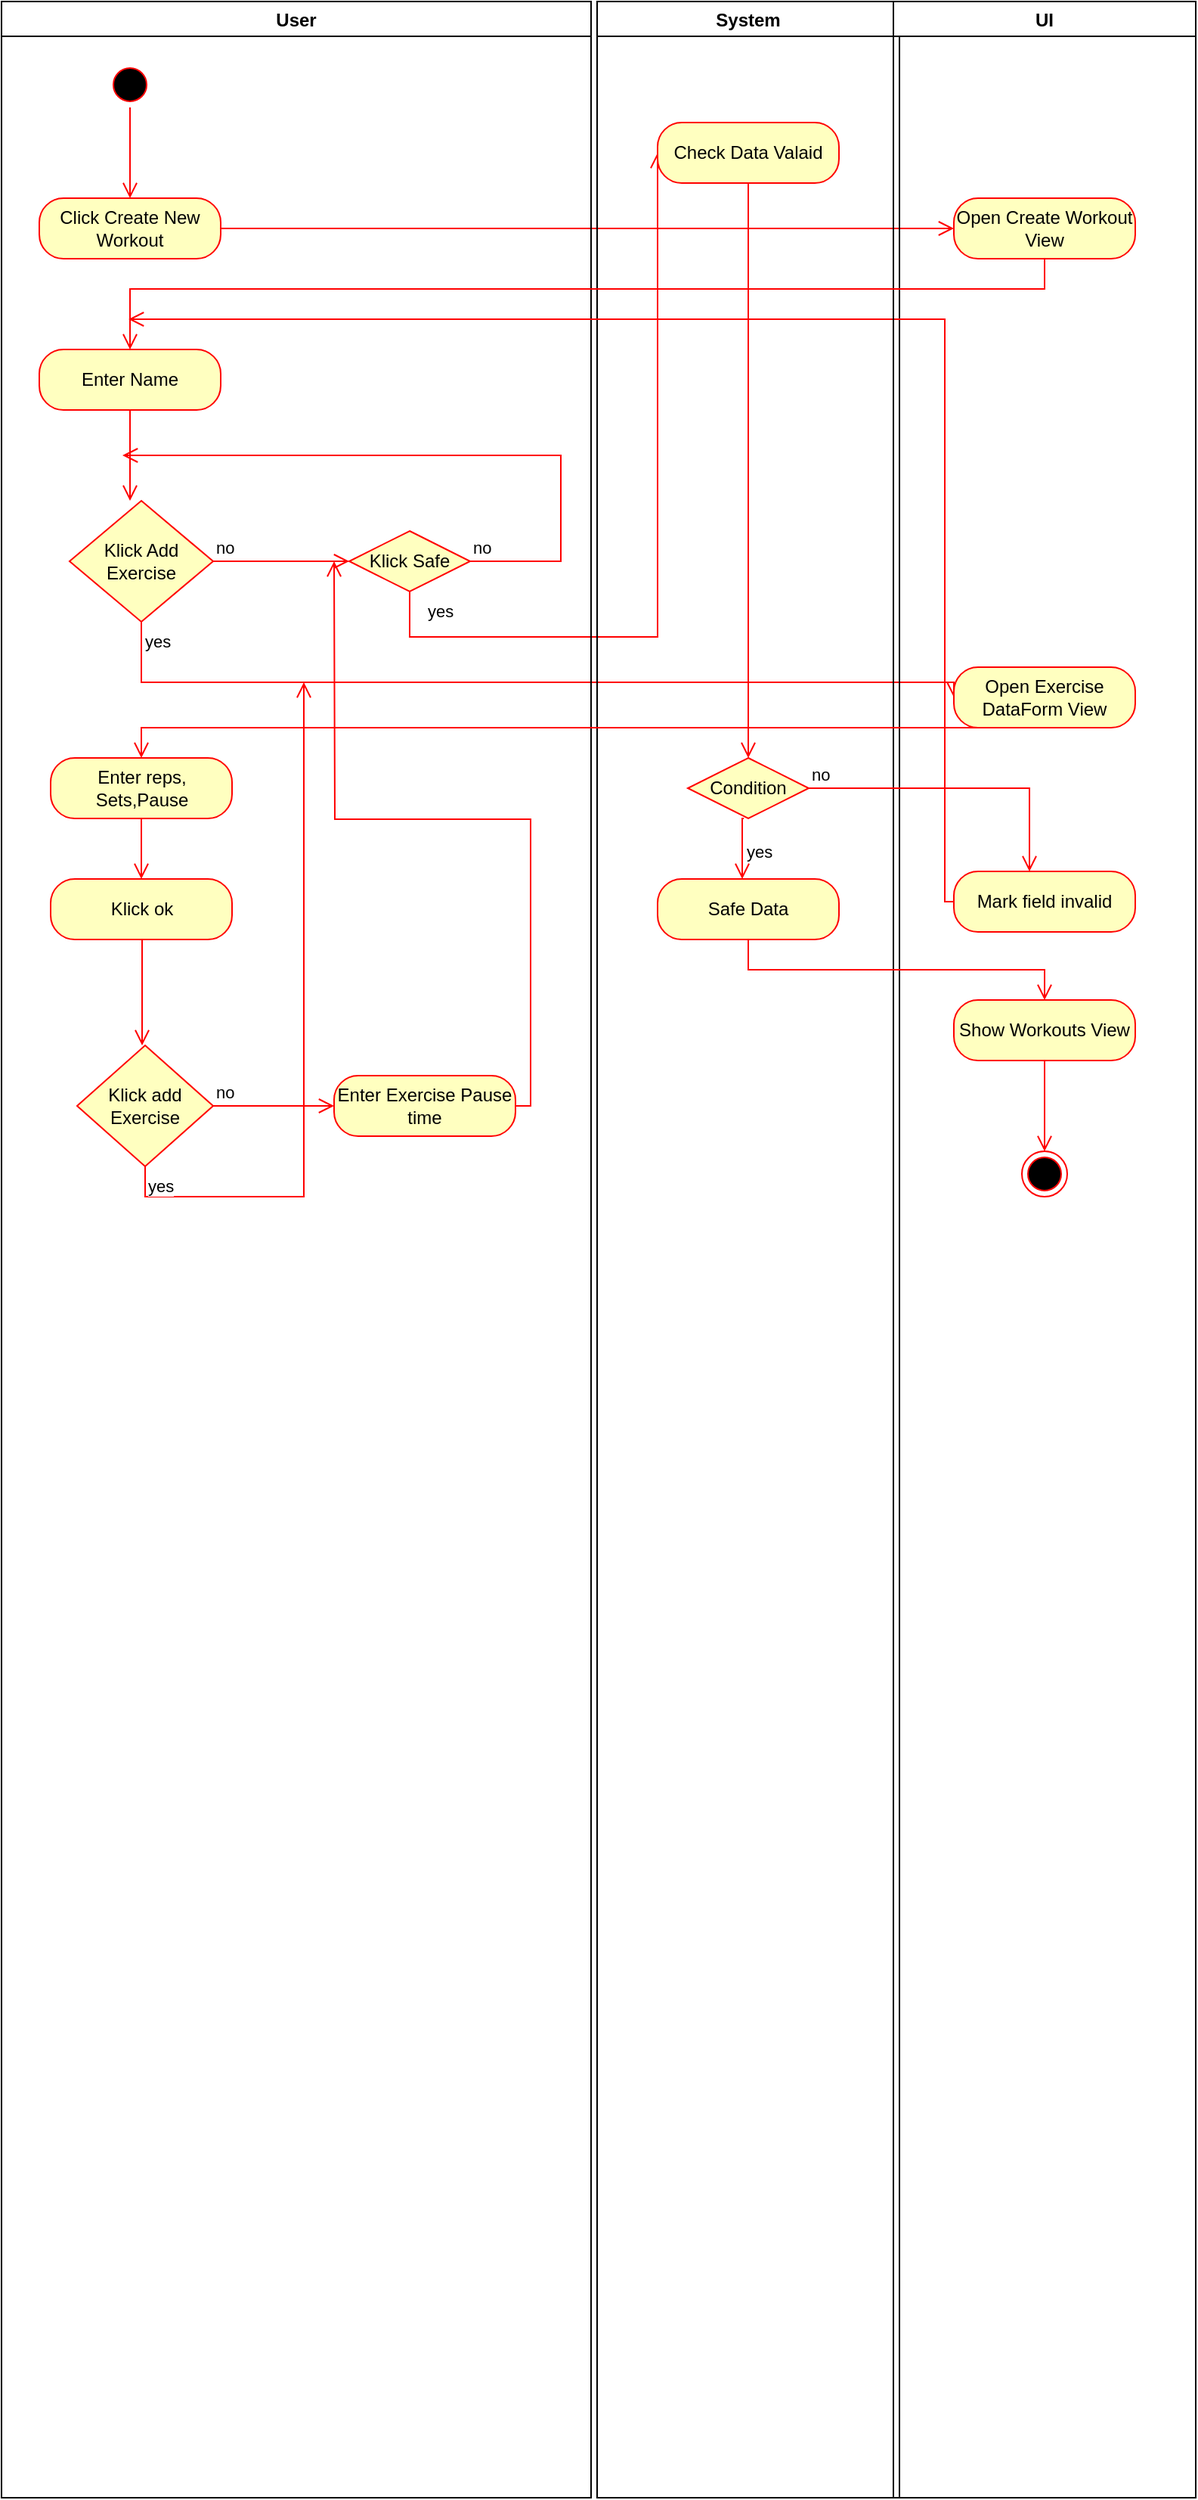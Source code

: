 <mxfile version="20.5.1" type="github">
  <diagram id="IYwwzzoT3rAhXUnu4lPh" name="Seite-1">
    <mxGraphModel dx="1381" dy="756" grid="1" gridSize="10" guides="1" tooltips="1" connect="1" arrows="1" fold="1" page="1" pageScale="1" pageWidth="827" pageHeight="1169" math="0" shadow="0">
      <root>
        <mxCell id="0" />
        <mxCell id="1" parent="0" />
        <mxCell id="j30rHgIVBgkxMI24BHkt-8" value="" style="ellipse;html=1;shape=startState;fillColor=#000000;strokeColor=#ff0000;" parent="1" vertex="1">
          <mxGeometry x="90" y="50" width="30" height="30" as="geometry" />
        </mxCell>
        <mxCell id="j30rHgIVBgkxMI24BHkt-9" value="" style="edgeStyle=orthogonalEdgeStyle;html=1;verticalAlign=bottom;endArrow=open;endSize=8;strokeColor=#ff0000;rounded=0;" parent="1" source="j30rHgIVBgkxMI24BHkt-8" edge="1">
          <mxGeometry relative="1" as="geometry">
            <mxPoint x="105" y="140" as="targetPoint" />
          </mxGeometry>
        </mxCell>
        <mxCell id="j30rHgIVBgkxMI24BHkt-10" value="Click Create New Workout" style="rounded=1;whiteSpace=wrap;html=1;arcSize=40;fontColor=#000000;fillColor=#ffffc0;strokeColor=#ff0000;" parent="1" vertex="1">
          <mxGeometry x="45" y="140" width="120" height="40" as="geometry" />
        </mxCell>
        <mxCell id="j30rHgIVBgkxMI24BHkt-11" value="" style="edgeStyle=orthogonalEdgeStyle;html=1;verticalAlign=bottom;endArrow=open;endSize=8;strokeColor=#ff0000;rounded=0;entryX=0;entryY=0.5;entryDx=0;entryDy=0;" parent="1" source="j30rHgIVBgkxMI24BHkt-10" target="j30rHgIVBgkxMI24BHkt-29" edge="1">
          <mxGeometry relative="1" as="geometry">
            <mxPoint x="105" y="240" as="targetPoint" />
          </mxGeometry>
        </mxCell>
        <mxCell id="j30rHgIVBgkxMI24BHkt-12" value="Enter Name" style="rounded=1;whiteSpace=wrap;html=1;arcSize=40;fontColor=#000000;fillColor=#ffffc0;strokeColor=#ff0000;" parent="1" vertex="1">
          <mxGeometry x="45" y="240" width="120" height="40" as="geometry" />
        </mxCell>
        <mxCell id="j30rHgIVBgkxMI24BHkt-13" value="" style="edgeStyle=orthogonalEdgeStyle;html=1;verticalAlign=bottom;endArrow=open;endSize=8;strokeColor=#ff0000;rounded=0;" parent="1" source="j30rHgIVBgkxMI24BHkt-12" edge="1">
          <mxGeometry relative="1" as="geometry">
            <mxPoint x="105" y="340" as="targetPoint" />
          </mxGeometry>
        </mxCell>
        <mxCell id="j30rHgIVBgkxMI24BHkt-14" value="Klick Add Exercise" style="rhombus;whiteSpace=wrap;html=1;fillColor=#ffffc0;strokeColor=#ff0000;" parent="1" vertex="1">
          <mxGeometry x="65" y="340" width="95" height="80" as="geometry" />
        </mxCell>
        <mxCell id="j30rHgIVBgkxMI24BHkt-15" value="no" style="edgeStyle=orthogonalEdgeStyle;html=1;align=left;verticalAlign=bottom;endArrow=open;endSize=8;strokeColor=#ff0000;rounded=0;entryX=0;entryY=0.5;entryDx=0;entryDy=0;" parent="1" source="j30rHgIVBgkxMI24BHkt-14" target="j30rHgIVBgkxMI24BHkt-17" edge="1">
          <mxGeometry x="-1" relative="1" as="geometry">
            <mxPoint x="250" y="360" as="targetPoint" />
          </mxGeometry>
        </mxCell>
        <mxCell id="j30rHgIVBgkxMI24BHkt-16" value="yes" style="edgeStyle=orthogonalEdgeStyle;html=1;align=left;verticalAlign=top;endArrow=open;endSize=8;strokeColor=#ff0000;rounded=0;entryX=0;entryY=0.5;entryDx=0;entryDy=0;" parent="1" source="j30rHgIVBgkxMI24BHkt-14" target="j30rHgIVBgkxMI24BHkt-39" edge="1">
          <mxGeometry x="-1" relative="1" as="geometry">
            <mxPoint x="113" y="490" as="targetPoint" />
            <Array as="points">
              <mxPoint x="113" y="460" />
            </Array>
          </mxGeometry>
        </mxCell>
        <mxCell id="j30rHgIVBgkxMI24BHkt-17" value="Klick Safe" style="rhombus;whiteSpace=wrap;html=1;fillColor=#ffffc0;strokeColor=#ff0000;" parent="1" vertex="1">
          <mxGeometry x="250" y="360" width="80" height="40" as="geometry" />
        </mxCell>
        <mxCell id="j30rHgIVBgkxMI24BHkt-18" value="no" style="edgeStyle=orthogonalEdgeStyle;html=1;align=left;verticalAlign=bottom;endArrow=open;endSize=8;strokeColor=#ff0000;rounded=0;" parent="1" source="j30rHgIVBgkxMI24BHkt-17" edge="1">
          <mxGeometry x="-1" relative="1" as="geometry">
            <mxPoint x="100" y="310" as="targetPoint" />
            <Array as="points">
              <mxPoint x="390" y="380" />
            </Array>
          </mxGeometry>
        </mxCell>
        <mxCell id="j30rHgIVBgkxMI24BHkt-19" value="yes" style="edgeStyle=orthogonalEdgeStyle;html=1;align=left;verticalAlign=top;endArrow=open;endSize=8;strokeColor=#ff0000;rounded=0;entryX=0;entryY=0.5;entryDx=0;entryDy=0;" parent="1" source="j30rHgIVBgkxMI24BHkt-17" target="j30rHgIVBgkxMI24BHkt-31" edge="1">
          <mxGeometry x="-1" y="10" relative="1" as="geometry">
            <mxPoint x="290" y="440" as="targetPoint" />
            <Array as="points">
              <mxPoint x="290" y="430" />
            </Array>
            <mxPoint as="offset" />
          </mxGeometry>
        </mxCell>
        <mxCell id="j30rHgIVBgkxMI24BHkt-22" value="" style="edgeStyle=orthogonalEdgeStyle;html=1;verticalAlign=bottom;endArrow=open;endSize=8;strokeColor=#ff0000;rounded=0;" parent="1" source="j30rHgIVBgkxMI24BHkt-21" edge="1">
          <mxGeometry relative="1" as="geometry">
            <mxPoint x="112.5" y="590" as="targetPoint" />
          </mxGeometry>
        </mxCell>
        <mxCell id="j30rHgIVBgkxMI24BHkt-26" value="User" style="swimlane;" parent="1" vertex="1">
          <mxGeometry x="20" y="10" width="390" height="1650" as="geometry" />
        </mxCell>
        <mxCell id="j30rHgIVBgkxMI24BHkt-21" value="Enter reps, Sets,Pause" style="rounded=1;whiteSpace=wrap;html=1;arcSize=40;fontColor=#000000;fillColor=#ffffc0;strokeColor=#ff0000;" parent="j30rHgIVBgkxMI24BHkt-26" vertex="1">
          <mxGeometry x="32.5" y="500" width="120" height="40" as="geometry" />
        </mxCell>
        <mxCell id="j30rHgIVBgkxMI24BHkt-49" value="Klick ok" style="rounded=1;whiteSpace=wrap;html=1;arcSize=40;fontColor=#000000;fillColor=#ffffc0;strokeColor=#ff0000;" parent="j30rHgIVBgkxMI24BHkt-26" vertex="1">
          <mxGeometry x="32.5" y="580" width="120" height="40" as="geometry" />
        </mxCell>
        <mxCell id="j30rHgIVBgkxMI24BHkt-50" value="" style="edgeStyle=orthogonalEdgeStyle;html=1;verticalAlign=bottom;endArrow=open;endSize=8;strokeColor=#ff0000;rounded=0;" parent="j30rHgIVBgkxMI24BHkt-26" source="j30rHgIVBgkxMI24BHkt-49" edge="1">
          <mxGeometry relative="1" as="geometry">
            <mxPoint x="93" y="690" as="targetPoint" />
            <Array as="points">
              <mxPoint x="93" y="680" />
            </Array>
          </mxGeometry>
        </mxCell>
        <mxCell id="j30rHgIVBgkxMI24BHkt-51" value="Klick add Exercise" style="rhombus;whiteSpace=wrap;html=1;fillColor=#ffffc0;strokeColor=#ff0000;" parent="j30rHgIVBgkxMI24BHkt-26" vertex="1">
          <mxGeometry x="50" y="690" width="90" height="80" as="geometry" />
        </mxCell>
        <mxCell id="j30rHgIVBgkxMI24BHkt-53" value="yes" style="edgeStyle=orthogonalEdgeStyle;html=1;align=left;verticalAlign=top;endArrow=open;endSize=8;strokeColor=#ff0000;rounded=0;" parent="j30rHgIVBgkxMI24BHkt-26" source="j30rHgIVBgkxMI24BHkt-51" edge="1">
          <mxGeometry x="-1" relative="1" as="geometry">
            <mxPoint x="200" y="450" as="targetPoint" />
            <Array as="points">
              <mxPoint x="95" y="790" />
              <mxPoint x="200" y="790" />
            </Array>
          </mxGeometry>
        </mxCell>
        <mxCell id="j30rHgIVBgkxMI24BHkt-54" value="Enter Exercise Pause time" style="rounded=1;whiteSpace=wrap;html=1;arcSize=40;fontColor=#000000;fillColor=#ffffc0;strokeColor=#ff0000;" parent="j30rHgIVBgkxMI24BHkt-26" vertex="1">
          <mxGeometry x="220" y="710" width="120" height="40" as="geometry" />
        </mxCell>
        <mxCell id="j30rHgIVBgkxMI24BHkt-52" value="no" style="edgeStyle=orthogonalEdgeStyle;html=1;align=left;verticalAlign=bottom;endArrow=open;endSize=8;strokeColor=#ff0000;rounded=0;" parent="j30rHgIVBgkxMI24BHkt-26" source="j30rHgIVBgkxMI24BHkt-51" target="j30rHgIVBgkxMI24BHkt-54" edge="1">
          <mxGeometry x="-1" relative="1" as="geometry">
            <mxPoint x="220" y="730" as="targetPoint" />
          </mxGeometry>
        </mxCell>
        <mxCell id="j30rHgIVBgkxMI24BHkt-27" value="System" style="swimlane;" parent="1" vertex="1">
          <mxGeometry x="414" y="10" width="200" height="1650" as="geometry" />
        </mxCell>
        <mxCell id="j30rHgIVBgkxMI24BHkt-31" value="Check Data Valaid" style="rounded=1;whiteSpace=wrap;html=1;arcSize=40;fontColor=#000000;fillColor=#ffffc0;strokeColor=#ff0000;" parent="j30rHgIVBgkxMI24BHkt-27" vertex="1">
          <mxGeometry x="40" y="80" width="120" height="40" as="geometry" />
        </mxCell>
        <mxCell id="j30rHgIVBgkxMI24BHkt-32" value="" style="edgeStyle=orthogonalEdgeStyle;html=1;verticalAlign=bottom;endArrow=open;endSize=8;strokeColor=#ff0000;rounded=0;" parent="j30rHgIVBgkxMI24BHkt-27" source="j30rHgIVBgkxMI24BHkt-31" edge="1">
          <mxGeometry relative="1" as="geometry">
            <mxPoint x="100" y="500" as="targetPoint" />
          </mxGeometry>
        </mxCell>
        <mxCell id="j30rHgIVBgkxMI24BHkt-33" value="Condition" style="rhombus;whiteSpace=wrap;html=1;fillColor=#ffffc0;strokeColor=#ff0000;" parent="j30rHgIVBgkxMI24BHkt-27" vertex="1">
          <mxGeometry x="60" y="500" width="80" height="40" as="geometry" />
        </mxCell>
        <mxCell id="j30rHgIVBgkxMI24BHkt-38" value="" style="edgeStyle=orthogonalEdgeStyle;html=1;verticalAlign=bottom;endArrow=open;endSize=8;strokeColor=#ff0000;rounded=0;exitX=0;exitY=0.5;exitDx=0;exitDy=0;" parent="j30rHgIVBgkxMI24BHkt-27" source="j30rHgIVBgkxMI24BHkt-36" edge="1">
          <mxGeometry relative="1" as="geometry">
            <mxPoint x="-310" y="210" as="targetPoint" />
            <mxPoint x="130" y="280" as="sourcePoint" />
            <Array as="points">
              <mxPoint x="230" y="210" />
            </Array>
          </mxGeometry>
        </mxCell>
        <mxCell id="j30rHgIVBgkxMI24BHkt-41" value="Safe Data" style="rounded=1;whiteSpace=wrap;html=1;arcSize=40;fontColor=#000000;fillColor=#ffffc0;strokeColor=#ff0000;" parent="j30rHgIVBgkxMI24BHkt-27" vertex="1">
          <mxGeometry x="40" y="580" width="120" height="40" as="geometry" />
        </mxCell>
        <mxCell id="j30rHgIVBgkxMI24BHkt-56" value="" style="edgeStyle=orthogonalEdgeStyle;html=1;verticalAlign=bottom;endArrow=open;endSize=8;strokeColor=#ff0000;rounded=0;exitX=1;exitY=0.5;exitDx=0;exitDy=0;" parent="j30rHgIVBgkxMI24BHkt-27" source="j30rHgIVBgkxMI24BHkt-54" edge="1">
          <mxGeometry relative="1" as="geometry">
            <mxPoint x="-174" y="370" as="targetPoint" />
            <mxPoint x="100" y="770" as="sourcePoint" />
          </mxGeometry>
        </mxCell>
        <mxCell id="j30rHgIVBgkxMI24BHkt-28" value="UI" style="swimlane;" parent="1" vertex="1">
          <mxGeometry x="610" y="10" width="200" height="1650" as="geometry" />
        </mxCell>
        <mxCell id="j30rHgIVBgkxMI24BHkt-29" value="Open Create Workout View" style="rounded=1;whiteSpace=wrap;html=1;arcSize=40;fontColor=#000000;fillColor=#ffffc0;strokeColor=#ff0000;" parent="j30rHgIVBgkxMI24BHkt-28" vertex="1">
          <mxGeometry x="40" y="130" width="120" height="40" as="geometry" />
        </mxCell>
        <mxCell id="j30rHgIVBgkxMI24BHkt-36" value="Mark field invalid" style="rounded=1;whiteSpace=wrap;html=1;arcSize=40;fontColor=#000000;fillColor=#ffffc0;strokeColor=#ff0000;" parent="j30rHgIVBgkxMI24BHkt-28" vertex="1">
          <mxGeometry x="40" y="575" width="120" height="40" as="geometry" />
        </mxCell>
        <mxCell id="j30rHgIVBgkxMI24BHkt-39" value="Open Exercise DataForm View" style="rounded=1;whiteSpace=wrap;html=1;arcSize=40;fontColor=#000000;fillColor=#ffffc0;strokeColor=#ff0000;" parent="j30rHgIVBgkxMI24BHkt-28" vertex="1">
          <mxGeometry x="40" y="440" width="120" height="40" as="geometry" />
        </mxCell>
        <mxCell id="j30rHgIVBgkxMI24BHkt-43" value="Show Workouts View" style="rounded=1;whiteSpace=wrap;html=1;arcSize=40;fontColor=#000000;fillColor=#ffffc0;strokeColor=#ff0000;" parent="j30rHgIVBgkxMI24BHkt-28" vertex="1">
          <mxGeometry x="40" y="660" width="120" height="40" as="geometry" />
        </mxCell>
        <mxCell id="j30rHgIVBgkxMI24BHkt-20" value="" style="ellipse;html=1;shape=endState;fillColor=#000000;strokeColor=#ff0000;" parent="j30rHgIVBgkxMI24BHkt-28" vertex="1">
          <mxGeometry x="85" y="760" width="30" height="30" as="geometry" />
        </mxCell>
        <mxCell id="j30rHgIVBgkxMI24BHkt-45" value="" style="edgeStyle=orthogonalEdgeStyle;html=1;verticalAlign=bottom;endArrow=open;endSize=8;strokeColor=#ff0000;rounded=0;exitX=0.5;exitY=1;exitDx=0;exitDy=0;entryX=0.5;entryY=0;entryDx=0;entryDy=0;" parent="j30rHgIVBgkxMI24BHkt-28" source="j30rHgIVBgkxMI24BHkt-43" target="j30rHgIVBgkxMI24BHkt-20" edge="1">
          <mxGeometry relative="1" as="geometry">
            <mxPoint x="-90" y="820" as="targetPoint" />
            <mxPoint x="-90" y="760" as="sourcePoint" />
          </mxGeometry>
        </mxCell>
        <mxCell id="j30rHgIVBgkxMI24BHkt-30" value="" style="edgeStyle=orthogonalEdgeStyle;html=1;verticalAlign=bottom;endArrow=open;endSize=8;strokeColor=#ff0000;rounded=0;entryX=0.5;entryY=0;entryDx=0;entryDy=0;" parent="1" source="j30rHgIVBgkxMI24BHkt-29" target="j30rHgIVBgkxMI24BHkt-12" edge="1">
          <mxGeometry relative="1" as="geometry">
            <mxPoint x="710" y="240" as="targetPoint" />
            <Array as="points">
              <mxPoint x="710" y="200" />
              <mxPoint x="105" y="200" />
            </Array>
          </mxGeometry>
        </mxCell>
        <mxCell id="j30rHgIVBgkxMI24BHkt-34" value="no" style="edgeStyle=orthogonalEdgeStyle;html=1;align=left;verticalAlign=bottom;endArrow=open;endSize=8;strokeColor=#ff0000;rounded=0;" parent="1" source="j30rHgIVBgkxMI24BHkt-33" target="j30rHgIVBgkxMI24BHkt-36" edge="1">
          <mxGeometry x="-1" relative="1" as="geometry">
            <mxPoint x="700" y="400" as="targetPoint" />
            <Array as="points">
              <mxPoint x="700" y="530" />
            </Array>
          </mxGeometry>
        </mxCell>
        <mxCell id="j30rHgIVBgkxMI24BHkt-35" value="yes" style="edgeStyle=orthogonalEdgeStyle;html=1;align=left;verticalAlign=top;endArrow=open;endSize=8;strokeColor=#ff0000;rounded=0;" parent="1" edge="1">
          <mxGeometry x="-1" y="9" relative="1" as="geometry">
            <mxPoint x="510" y="590" as="targetPoint" />
            <mxPoint x="511" y="550" as="sourcePoint" />
            <Array as="points">
              <mxPoint x="510" y="550" />
            </Array>
            <mxPoint as="offset" />
          </mxGeometry>
        </mxCell>
        <mxCell id="j30rHgIVBgkxMI24BHkt-40" value="" style="edgeStyle=orthogonalEdgeStyle;html=1;verticalAlign=bottom;endArrow=open;endSize=8;strokeColor=#ff0000;rounded=0;entryX=0.5;entryY=0;entryDx=0;entryDy=0;exitX=0.5;exitY=1;exitDx=0;exitDy=0;" parent="1" source="j30rHgIVBgkxMI24BHkt-39" target="j30rHgIVBgkxMI24BHkt-21" edge="1">
          <mxGeometry relative="1" as="geometry">
            <mxPoint x="720" y="540" as="targetPoint" />
            <Array as="points">
              <mxPoint x="113" y="490" />
            </Array>
          </mxGeometry>
        </mxCell>
        <mxCell id="j30rHgIVBgkxMI24BHkt-42" value="" style="edgeStyle=orthogonalEdgeStyle;html=1;verticalAlign=bottom;endArrow=open;endSize=8;strokeColor=#ff0000;rounded=0;" parent="1" source="j30rHgIVBgkxMI24BHkt-41" target="j30rHgIVBgkxMI24BHkt-43" edge="1">
          <mxGeometry relative="1" as="geometry">
            <mxPoint x="710" y="730" as="targetPoint" />
            <Array as="points">
              <mxPoint x="514" y="650" />
              <mxPoint x="710" y="650" />
            </Array>
          </mxGeometry>
        </mxCell>
      </root>
    </mxGraphModel>
  </diagram>
</mxfile>
